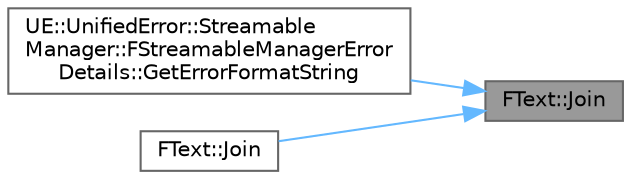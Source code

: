 digraph "FText::Join"
{
 // INTERACTIVE_SVG=YES
 // LATEX_PDF_SIZE
  bgcolor="transparent";
  edge [fontname=Helvetica,fontsize=10,labelfontname=Helvetica,labelfontsize=10];
  node [fontname=Helvetica,fontsize=10,shape=box,height=0.2,width=0.4];
  rankdir="RL";
  Node1 [id="Node000001",label="FText::Join",height=0.2,width=0.4,color="gray40", fillcolor="grey60", style="filled", fontcolor="black",tooltip="Join an arbitrary list of formattable values together, separated by the given delimiter."];
  Node1 -> Node2 [id="edge1_Node000001_Node000002",dir="back",color="steelblue1",style="solid",tooltip=" "];
  Node2 [id="Node000002",label="UE::UnifiedError::Streamable\lManager::FStreamableManagerError\lDetails::GetErrorFormatString",height=0.2,width=0.4,color="grey40", fillcolor="white", style="filled",URL="$d4/db2/classUE_1_1UnifiedError_1_1StreamableManager_1_1FStreamableManagerErrorDetails.html#ab4b0694e98bdee7abcf0092a92a39213",tooltip="GetErrorFormatString; Pass through to the InnerErrorDetails."];
  Node1 -> Node3 [id="edge2_Node000001_Node000003",dir="back",color="steelblue1",style="solid",tooltip=" "];
  Node3 [id="Node000003",label="FText::Join",height=0.2,width=0.4,color="grey40", fillcolor="white", style="filled",URL="$d0/dcb/classFText.html#a4540c46647dcdf2becdf08372ed3d374",tooltip="Join an arbitrary list of formattable items together, separated by the given delimiter."];
}
